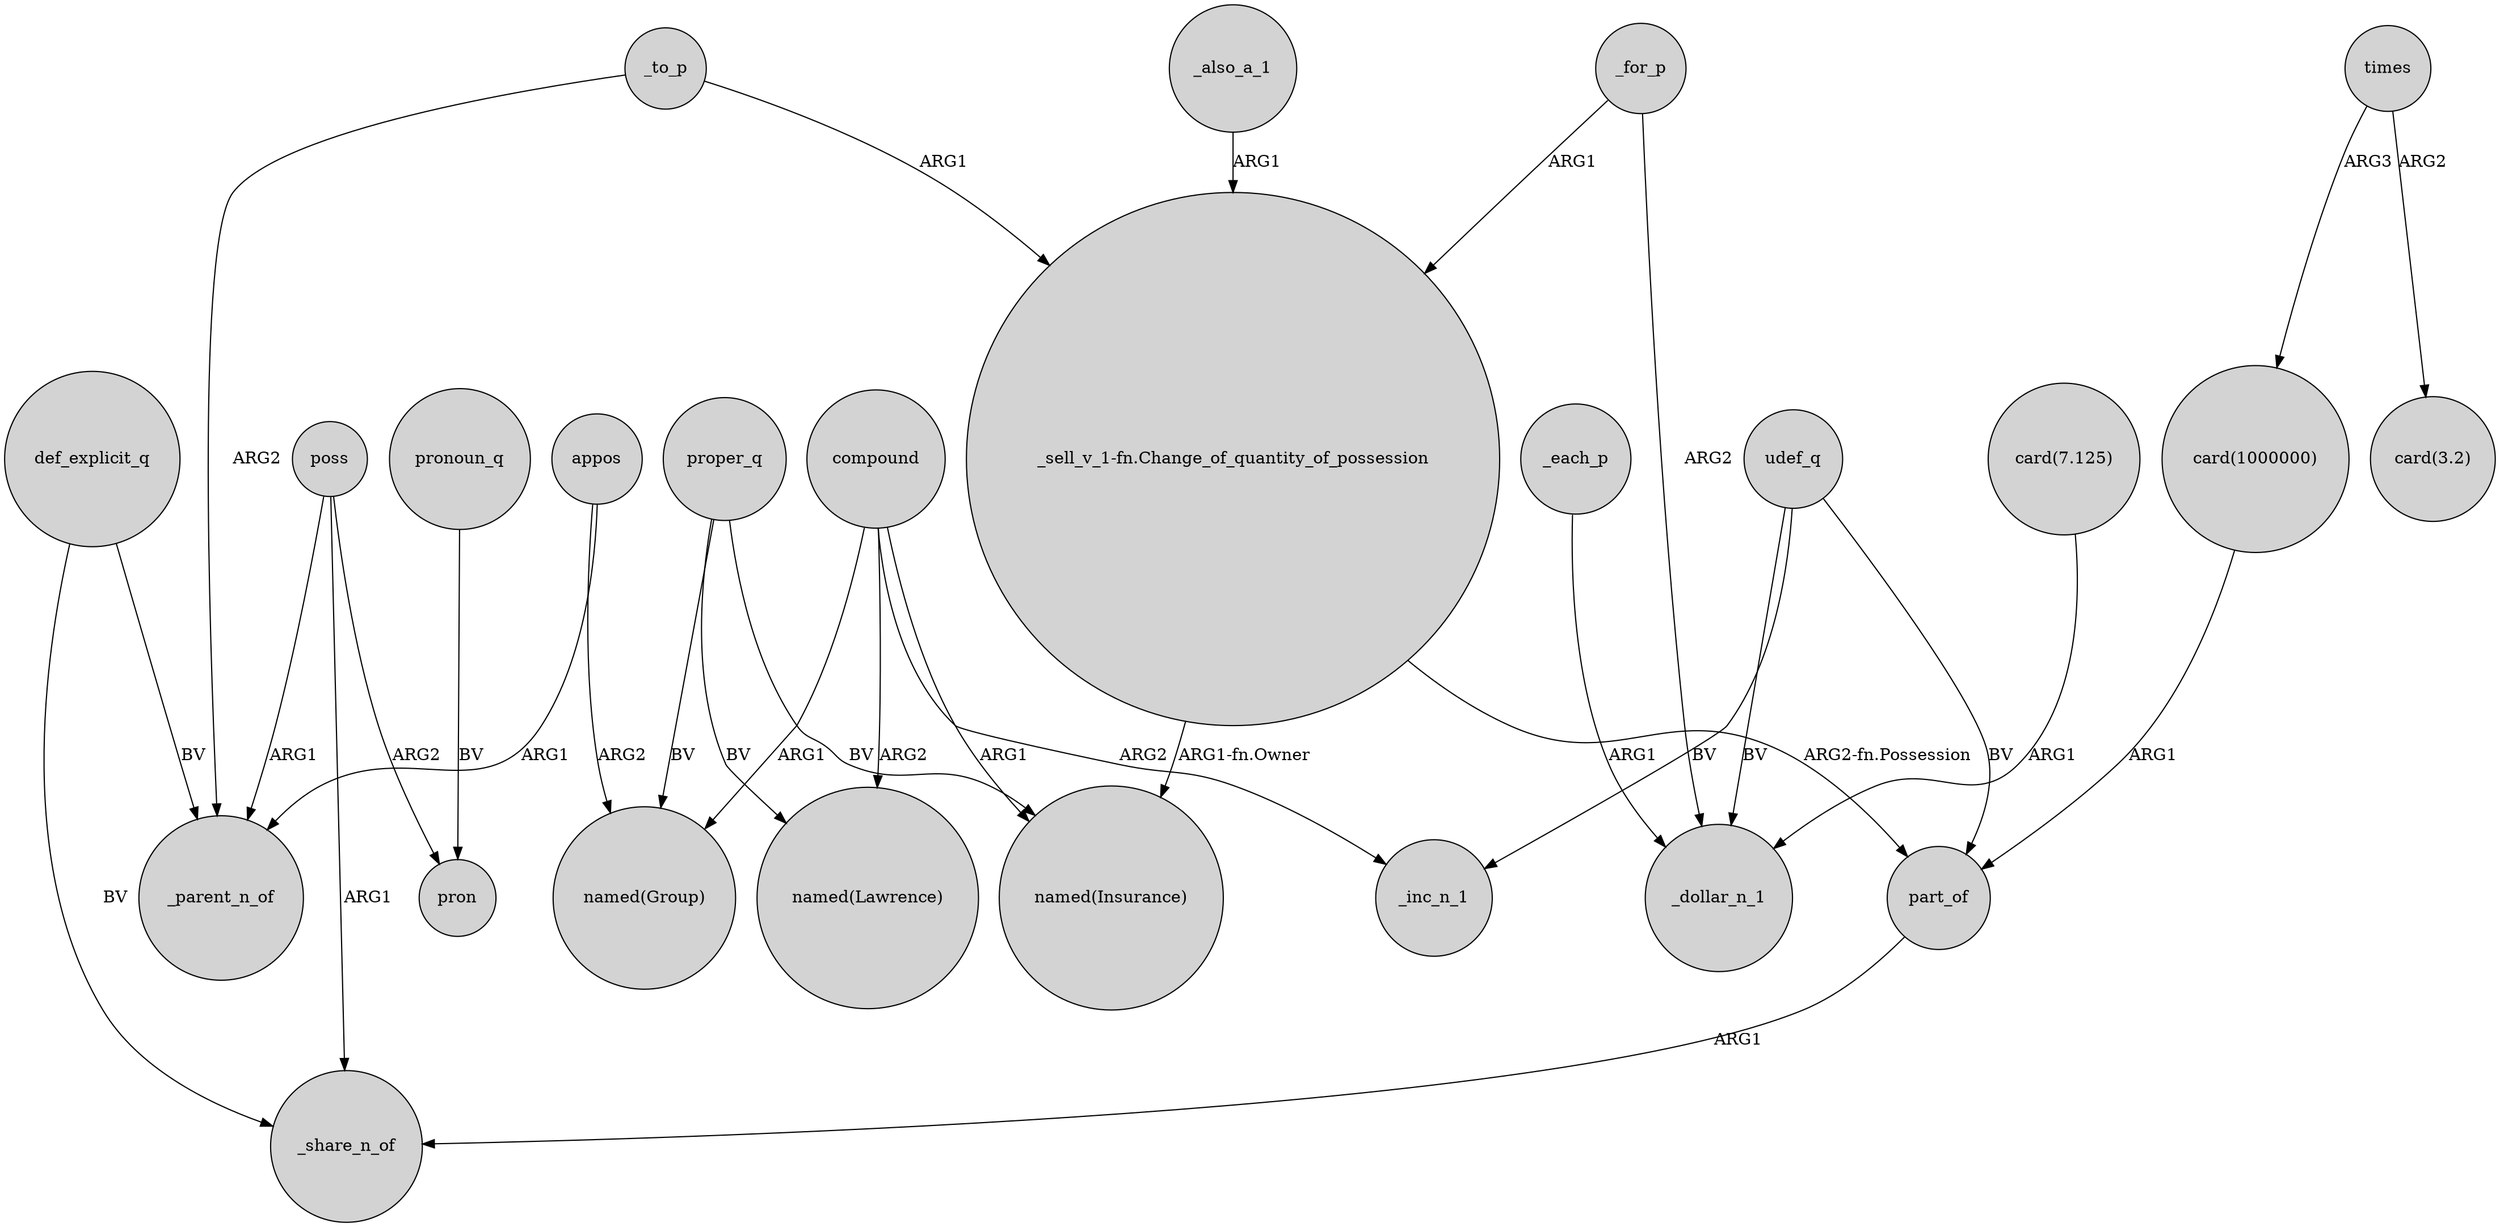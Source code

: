digraph {
	node [shape=circle style=filled]
	appos -> "named(Group)" [label=ARG2]
	proper_q -> "named(Insurance)" [label=BV]
	udef_q -> part_of [label=BV]
	"_sell_v_1-fn.Change_of_quantity_of_possession" -> "named(Insurance)" [label="ARG1-fn.Owner"]
	compound -> "named(Group)" [label=ARG1]
	_to_p -> "_sell_v_1-fn.Change_of_quantity_of_possession" [label=ARG1]
	def_explicit_q -> _share_n_of [label=BV]
	appos -> _parent_n_of [label=ARG1]
	times -> "card(1000000)" [label=ARG3]
	proper_q -> "named(Lawrence)" [label=BV]
	proper_q -> "named(Group)" [label=BV]
	times -> "card(3.2)" [label=ARG2]
	def_explicit_q -> _parent_n_of [label=BV]
	compound -> "named(Lawrence)" [label=ARG2]
	pronoun_q -> pron [label=BV]
	udef_q -> _inc_n_1 [label=BV]
	poss -> pron [label=ARG2]
	compound -> _inc_n_1 [label=ARG2]
	_also_a_1 -> "_sell_v_1-fn.Change_of_quantity_of_possession" [label=ARG1]
	poss -> _share_n_of [label=ARG1]
	_for_p -> _dollar_n_1 [label=ARG2]
	compound -> "named(Insurance)" [label=ARG1]
	part_of -> _share_n_of [label=ARG1]
	"card(1000000)" -> part_of [label=ARG1]
	udef_q -> _dollar_n_1 [label=BV]
	_each_p -> _dollar_n_1 [label=ARG1]
	_for_p -> "_sell_v_1-fn.Change_of_quantity_of_possession" [label=ARG1]
	_to_p -> _parent_n_of [label=ARG2]
	poss -> _parent_n_of [label=ARG1]
	"card(7.125)" -> _dollar_n_1 [label=ARG1]
	"_sell_v_1-fn.Change_of_quantity_of_possession" -> part_of [label="ARG2-fn.Possession"]
}
